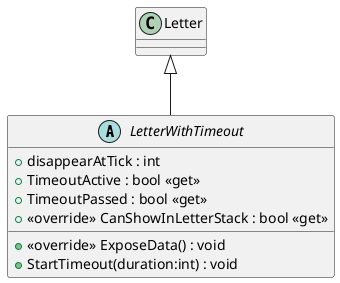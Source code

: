 @startuml
abstract class LetterWithTimeout {
    + disappearAtTick : int
    + TimeoutActive : bool <<get>>
    + TimeoutPassed : bool <<get>>
    + <<override>> CanShowInLetterStack : bool <<get>>
    + <<override>> ExposeData() : void
    + StartTimeout(duration:int) : void
}
Letter <|-- LetterWithTimeout
@enduml
